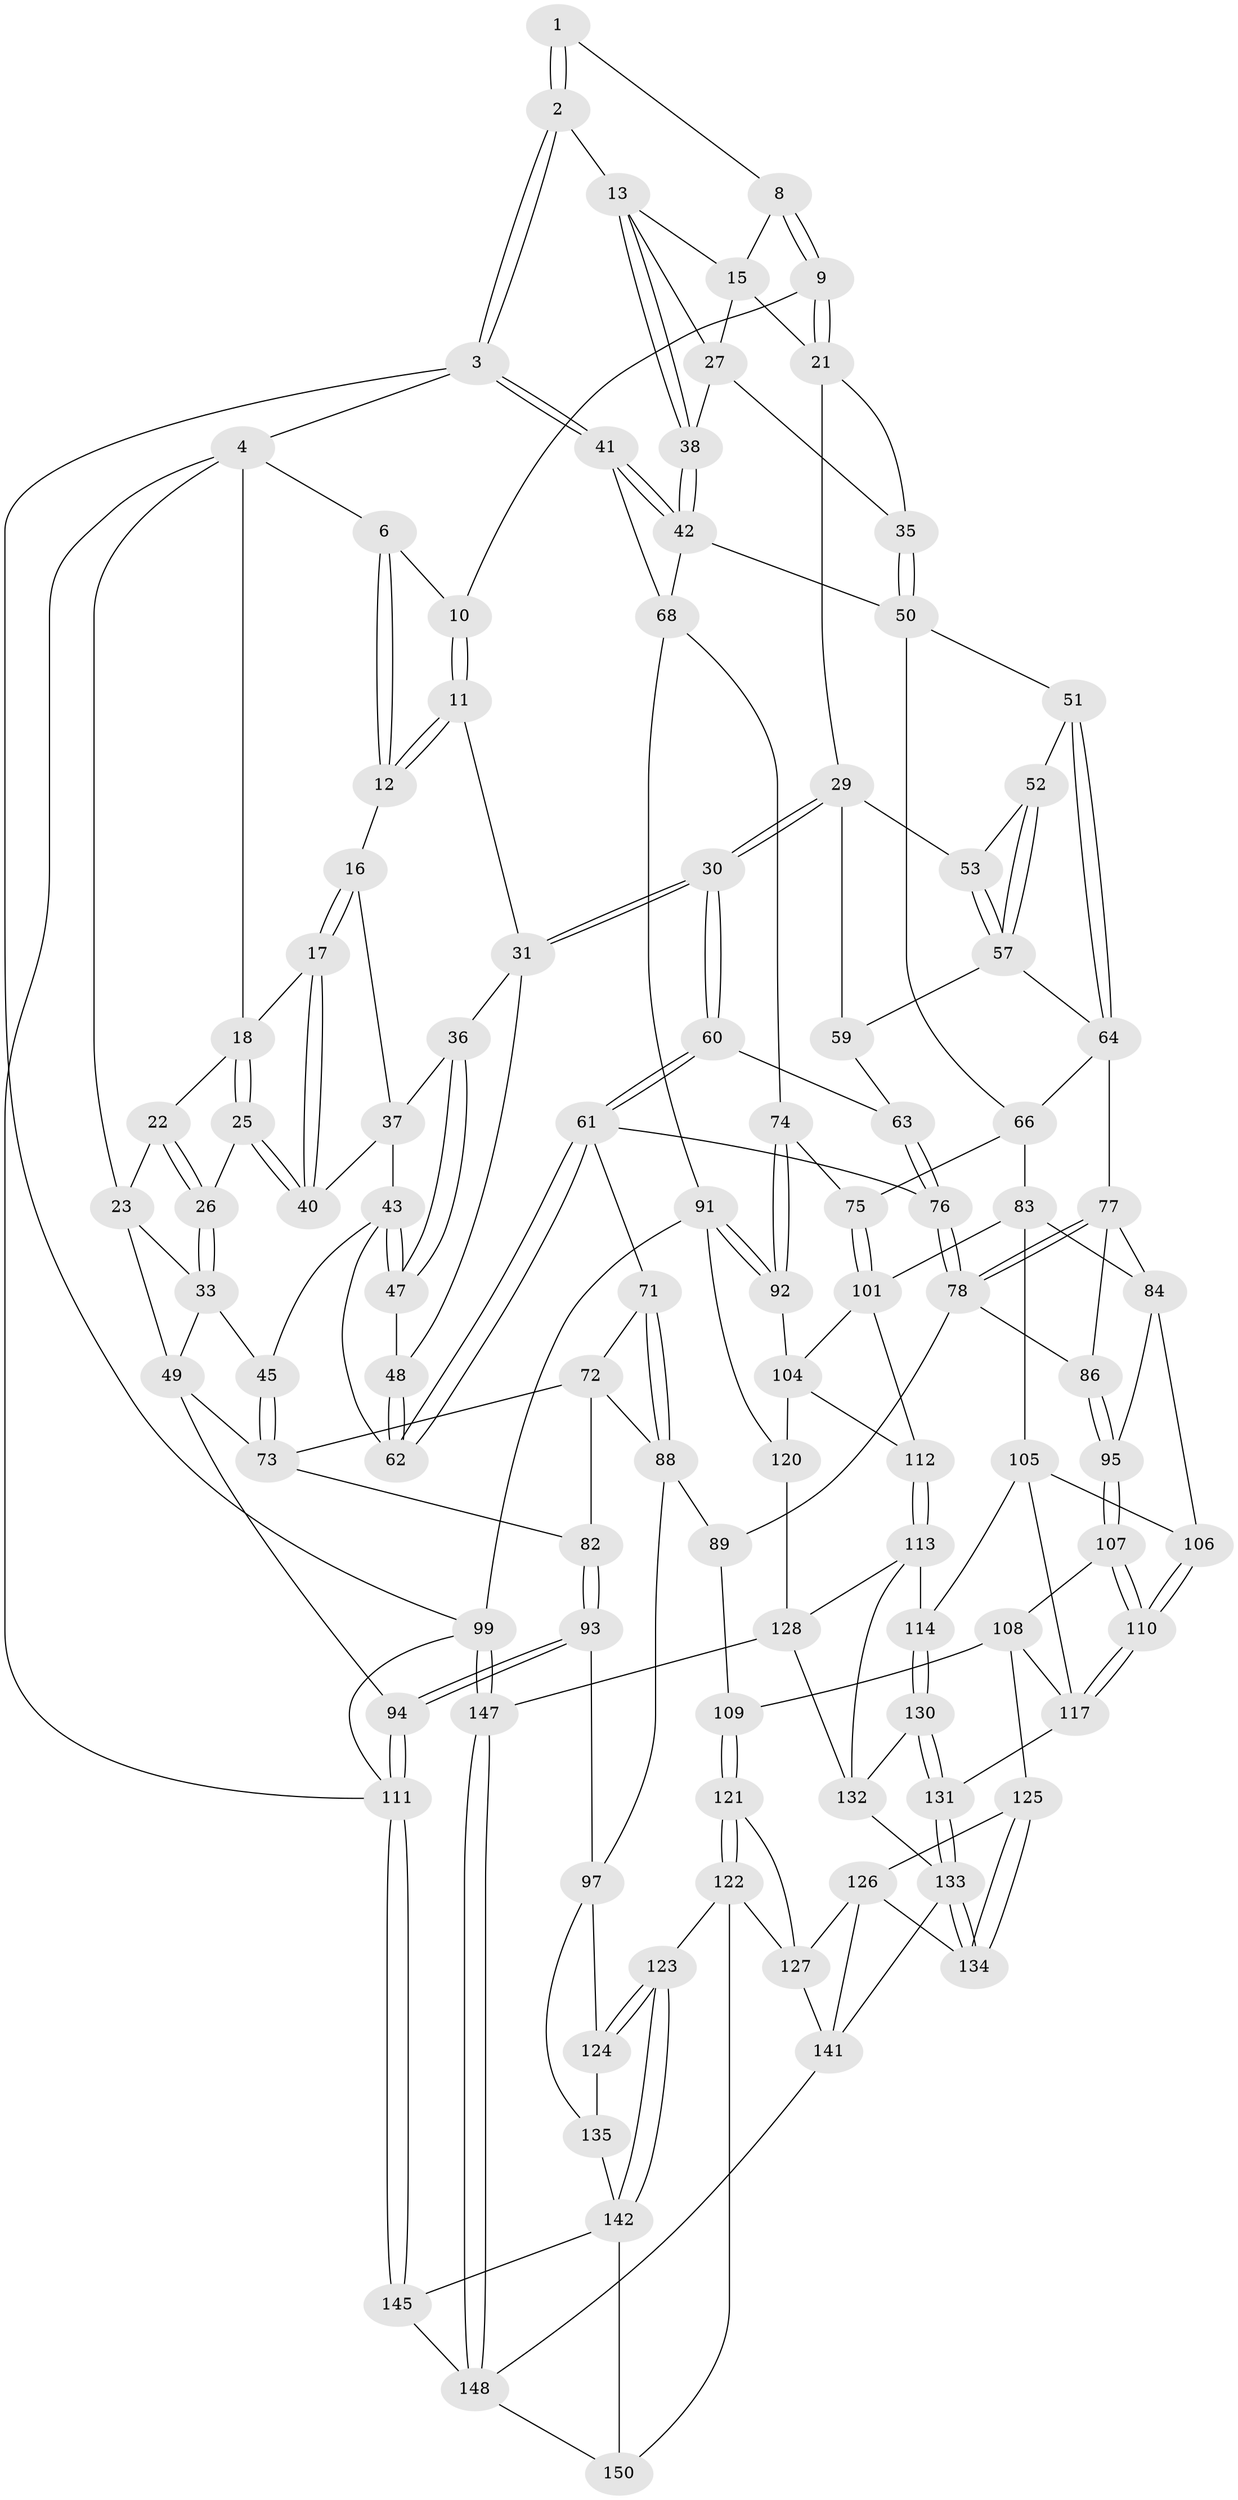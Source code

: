 // Generated by graph-tools (version 1.1) at 2025/52/02/27/25 19:52:44]
// undirected, 105 vertices, 239 edges
graph export_dot {
graph [start="1"]
  node [color=gray90,style=filled];
  1 [pos="+0.6883247437034719+0"];
  2 [pos="+0.8802072262620817+0"];
  3 [pos="+1+0"];
  4 [pos="+0+0",super="+5"];
  6 [pos="+0.3386158056466103+0",super="+7"];
  8 [pos="+0.6230140422638168+0.014874285749434451"];
  9 [pos="+0.5360749859145613+0.09193622507268746"];
  10 [pos="+0.524834272274117+0.09002812749418032"];
  11 [pos="+0.4381098103402566+0.1240985275219825"];
  12 [pos="+0.32961046286372536+0"];
  13 [pos="+0.8214877211510453+0.0642666842675392",super="+14"];
  15 [pos="+0.632739984797978+0.058329490075165975",super="+20"];
  16 [pos="+0.2584058027487965+0.08111135114863205"];
  17 [pos="+0.22632711004764014+0.10033828041103214"];
  18 [pos="+0.22540228135736007+0.10063453617566585",super="+19"];
  21 [pos="+0.5733443880401512+0.1320715161844754",super="+28"];
  22 [pos="+0.08108927519536908+0.057365264331590025"];
  23 [pos="+0.05722112940386081+0.11880371259884616",super="+24"];
  25 [pos="+0.16202503546788896+0.16093182020998079"];
  26 [pos="+0.16035913784630337+0.1620015313805145"];
  27 [pos="+0.6594053568169532+0.1442586325842848",super="+34"];
  29 [pos="+0.4684056186113763+0.23675846613021706",super="+54"];
  30 [pos="+0.45277190259232+0.2342548185887578"];
  31 [pos="+0.4483736438947236+0.22947812533175319",super="+32"];
  33 [pos="+0.11101450332856941+0.21140615591695736",super="+46"];
  35 [pos="+0.6461230525925454+0.22765214937593786"];
  36 [pos="+0.3300341740872525+0.1840806985813939"];
  37 [pos="+0.2843064170364317+0.12760496231663054",super="+39"];
  38 [pos="+0.8339336866761232+0.1810988458934387"];
  40 [pos="+0.24840306614735588+0.23398862801537224"];
  41 [pos="+1+0.1197121781992041"];
  42 [pos="+0.8481247398311509+0.2044917119885276",super="+55"];
  43 [pos="+0.26294951637546293+0.27099349720041094",super="+44"];
  45 [pos="+0.1653069790391083+0.3313170983974741"];
  47 [pos="+0.2667420566068619+0.2686587002017708"];
  48 [pos="+0.3804574386603467+0.25489921825669093"];
  49 [pos="+0+0.3507351712646695",super="+80"];
  50 [pos="+0.6449378444615644+0.2696902319554899",super="+56"];
  51 [pos="+0.6405207118829082+0.2805363417502192"];
  52 [pos="+0.6132783979753059+0.2898576109907326"];
  53 [pos="+0.5642284654310994+0.2884102622853265"];
  57 [pos="+0.5593261132670312+0.3765031450368598",super="+58"];
  59 [pos="+0.5373078498664947+0.3745377876447705"];
  60 [pos="+0.44079241928714247+0.28020580592981376"];
  61 [pos="+0.3736746921749839+0.39623596605532363",super="+70"];
  62 [pos="+0.32290950503765947+0.34187904710393974"];
  63 [pos="+0.49421383948477543+0.3738277648739391"];
  64 [pos="+0.6995421224598296+0.46155656644190696",super="+65"];
  66 [pos="+0.7495587273455606+0.4515336711631069",super="+67"];
  68 [pos="+0.9576367708041623+0.3397665102708749",super="+69"];
  71 [pos="+0.2952135187062656+0.45160336548373214"];
  72 [pos="+0.23006210625971454+0.4227799069646615",super="+81"];
  73 [pos="+0.1684739354641899+0.34399261792848024",super="+79"];
  74 [pos="+0.9159309705327434+0.4533370013781757"];
  75 [pos="+0.824584855528765+0.4827966655790784"];
  76 [pos="+0.3961636660573119+0.4402925539083768"];
  77 [pos="+0.5102902708919641+0.45910193227380824",super="+85"];
  78 [pos="+0.39739387865382664+0.4422433057211589",super="+87"];
  82 [pos="+0.14654926323289094+0.49675044695584875"];
  83 [pos="+0.696889579947752+0.4770952419516379",super="+103"];
  84 [pos="+0.6561393934390437+0.5158955493783574",super="+96"];
  86 [pos="+0.5166507830028122+0.5335208240703303"];
  88 [pos="+0.23279270090851154+0.6533496722172832",super="+90"];
  89 [pos="+0.3862607559546168+0.6093034768673281"];
  91 [pos="+1+0.5829309064571433",super="+100"];
  92 [pos="+1+0.5557839504235946"];
  93 [pos="+0+0.6918457434559551"];
  94 [pos="+0+0.6837346045495097"];
  95 [pos="+0.5567734891596938+0.5671041770382131"];
  97 [pos="+0.23290532681904763+0.6642415786114624",super="+98"];
  99 [pos="+1+1"];
  101 [pos="+0.8511273915844676+0.550183436584154",super="+102"];
  104 [pos="+0.8908426325949382+0.5966706045930644",super="+116"];
  105 [pos="+0.6933921580594754+0.6379621437180588",super="+115"];
  106 [pos="+0.6349692922412724+0.6500229835936947"];
  107 [pos="+0.5175499334769637+0.6388871265190791"];
  108 [pos="+0.5032698189817102+0.6464230526320552",super="+119"];
  109 [pos="+0.4605534057977305+0.6552998824721812"];
  110 [pos="+0.6229070527859399+0.6860161937716027"];
  111 [pos="+0+1"];
  112 [pos="+0.7809405019533745+0.7015912589822544"];
  113 [pos="+0.7375443444691839+0.7396949599671532",super="+129"];
  114 [pos="+0.7148066886561546+0.7438513814277651"];
  117 [pos="+0.6391586721678811+0.7330368022289457",super="+118"];
  120 [pos="+0.9675519294406845+0.7881186494850702"];
  121 [pos="+0.4556252262585808+0.7971016778785212"];
  122 [pos="+0.37361558705513814+0.8248734146888802",super="+140"];
  123 [pos="+0.3167859979302255+0.833172543558326"];
  124 [pos="+0.2621429015409123+0.7395177884839313"];
  125 [pos="+0.5526573402354469+0.8075564584281781"];
  126 [pos="+0.5267804001690389+0.8121506093553155",super="+138"];
  127 [pos="+0.501614581425331+0.813630871461543",super="+139"];
  128 [pos="+0.8774517728956273+0.8660060786594652",super="+136"];
  130 [pos="+0.6915923546412283+0.8712164253157949"];
  131 [pos="+0.6906103422402182+0.8723566423444302"];
  132 [pos="+0.7772323070495967+0.8491543415522826",super="+137"];
  133 [pos="+0.6581818521348333+0.9746768449935798",super="+144"];
  134 [pos="+0.5980606798900364+0.8850253796456801"];
  135 [pos="+0.12633932798575112+0.863247849728074"];
  141 [pos="+0.5384155100082689+0.9361580571962188",super="+146"];
  142 [pos="+0.30963473810772246+0.8571141711954161",super="+143"];
  145 [pos="+0.1393400207130559+1"];
  147 [pos="+0.9573403060205908+1"];
  148 [pos="+0.646828371481252+1",super="+149"];
  150 [pos="+0.44968005746355855+0.9859964132394577"];
  1 -- 2;
  1 -- 2;
  1 -- 8;
  2 -- 3;
  2 -- 3;
  2 -- 13;
  3 -- 4;
  3 -- 41;
  3 -- 41;
  3 -- 99;
  4 -- 111;
  4 -- 23;
  4 -- 18;
  4 -- 6;
  6 -- 12;
  6 -- 12;
  6 -- 10;
  8 -- 9;
  8 -- 9;
  8 -- 15;
  9 -- 10;
  9 -- 21;
  9 -- 21;
  10 -- 11;
  10 -- 11;
  11 -- 12;
  11 -- 12;
  11 -- 31;
  12 -- 16;
  13 -- 38;
  13 -- 38;
  13 -- 27;
  13 -- 15;
  15 -- 27;
  15 -- 21;
  16 -- 17;
  16 -- 17;
  16 -- 37;
  17 -- 18;
  17 -- 40;
  17 -- 40;
  18 -- 25;
  18 -- 25;
  18 -- 22;
  21 -- 29;
  21 -- 35;
  22 -- 23;
  22 -- 26;
  22 -- 26;
  23 -- 33;
  23 -- 49;
  25 -- 26;
  25 -- 40;
  25 -- 40;
  26 -- 33;
  26 -- 33;
  27 -- 35;
  27 -- 38;
  29 -- 30;
  29 -- 30;
  29 -- 59;
  29 -- 53;
  30 -- 31;
  30 -- 31;
  30 -- 60;
  30 -- 60;
  31 -- 48;
  31 -- 36;
  33 -- 45;
  33 -- 49;
  35 -- 50;
  35 -- 50;
  36 -- 37;
  36 -- 47;
  36 -- 47;
  37 -- 40;
  37 -- 43;
  38 -- 42;
  38 -- 42;
  41 -- 42;
  41 -- 42;
  41 -- 68;
  42 -- 68;
  42 -- 50;
  43 -- 47;
  43 -- 47;
  43 -- 45;
  43 -- 62;
  45 -- 73;
  45 -- 73;
  47 -- 48;
  48 -- 62;
  48 -- 62;
  49 -- 94;
  49 -- 73;
  50 -- 51;
  50 -- 66;
  51 -- 52;
  51 -- 64;
  51 -- 64;
  52 -- 53;
  52 -- 57;
  52 -- 57;
  53 -- 57;
  53 -- 57;
  57 -- 64;
  57 -- 59;
  59 -- 63;
  60 -- 61;
  60 -- 61;
  60 -- 63;
  61 -- 62;
  61 -- 62;
  61 -- 76;
  61 -- 71;
  63 -- 76;
  63 -- 76;
  64 -- 77;
  64 -- 66;
  66 -- 75;
  66 -- 83;
  68 -- 74;
  68 -- 91;
  71 -- 72;
  71 -- 88;
  71 -- 88;
  72 -- 73;
  72 -- 82;
  72 -- 88;
  73 -- 82;
  74 -- 75;
  74 -- 92;
  74 -- 92;
  75 -- 101;
  75 -- 101;
  76 -- 78;
  76 -- 78;
  77 -- 78;
  77 -- 78;
  77 -- 84;
  77 -- 86;
  78 -- 89;
  78 -- 86;
  82 -- 93;
  82 -- 93;
  83 -- 84;
  83 -- 105;
  83 -- 101;
  84 -- 106;
  84 -- 95;
  86 -- 95;
  86 -- 95;
  88 -- 89;
  88 -- 97;
  89 -- 109;
  91 -- 92;
  91 -- 92;
  91 -- 99;
  91 -- 120;
  92 -- 104;
  93 -- 94;
  93 -- 94;
  93 -- 97;
  94 -- 111;
  94 -- 111;
  95 -- 107;
  95 -- 107;
  97 -- 124;
  97 -- 135;
  99 -- 147;
  99 -- 147;
  99 -- 111;
  101 -- 104;
  101 -- 112;
  104 -- 112;
  104 -- 120;
  105 -- 106;
  105 -- 114;
  105 -- 117;
  106 -- 110;
  106 -- 110;
  107 -- 108;
  107 -- 110;
  107 -- 110;
  108 -- 109;
  108 -- 125;
  108 -- 117;
  109 -- 121;
  109 -- 121;
  110 -- 117;
  110 -- 117;
  111 -- 145;
  111 -- 145;
  112 -- 113;
  112 -- 113;
  113 -- 114;
  113 -- 128;
  113 -- 132;
  114 -- 130;
  114 -- 130;
  117 -- 131;
  120 -- 128;
  121 -- 122;
  121 -- 122;
  121 -- 127;
  122 -- 123;
  122 -- 150;
  122 -- 127;
  123 -- 124;
  123 -- 124;
  123 -- 142;
  123 -- 142;
  124 -- 135;
  125 -- 126;
  125 -- 134;
  125 -- 134;
  126 -- 127;
  126 -- 134;
  126 -- 141;
  127 -- 141;
  128 -- 147;
  128 -- 132;
  130 -- 131;
  130 -- 131;
  130 -- 132;
  131 -- 133;
  131 -- 133;
  132 -- 133;
  133 -- 134;
  133 -- 134;
  133 -- 141;
  135 -- 142;
  141 -- 148;
  142 -- 150;
  142 -- 145;
  145 -- 148;
  147 -- 148;
  147 -- 148;
  148 -- 150;
}
